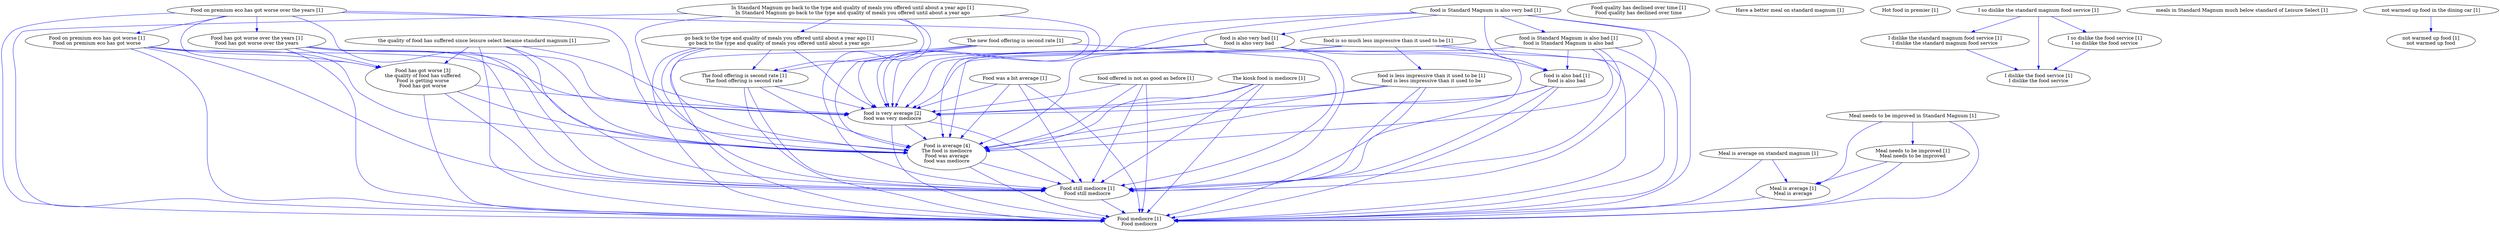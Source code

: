 digraph collapsedGraph {
"Food has got worse [3]\nthe quality of food has suffered\nFood is getting worse\nFood has got worse""Food is average [4]\nThe food is mediocre\nFood was average\nfood was mediocre""food is very average [2]\nfood was very mediocre""Food still mediocre [1]\nFood still mediocre""Food mediocre [1]\nFood mediocre""Food quality has declined over time [1]\nFood quality has declined over time""Food on premium eco has got worse over the years [1]""Food on premium eco has got worse [1]\nFood on premium eco has got worse""Food has got worse over the years [1]\nFood has got worse over the years""Food was a bit average [1]""Have a better meal on standard magnum [1]""Hot food in premier [1]""I so dislike the standard magnum food service [1]""I dislike the standard magnum food service [1]\nI dislike the standard magnum food service""I dislike the food service [1]\nI dislike the food service""I so dislike the food service [1]\nI so dislike the food service""In Standard Magnum go back to the type and quality of meals you offered until about a year ago [1]\nIn Standard Magnum go back to the type and quality of meals you offered until about a year ago""go back to the type and quality of meals you offered until about a year ago [1]\ngo back to the type and quality of meals you offered until about a year ago""Meal is average on standard magnum [1]""Meal is average [1]\nMeal is average""Meal needs to be improved in Standard Magnum [1]""Meal needs to be improved [1]\nMeal needs to be improved""The kiosk food is mediocre [1]""The new food offering is second rate [1]""The food offering is second rate [1]\nThe food offering is second rate""food is Standard Magnum is also very bad [1]""food is Standard Magnum is also bad [1]\nfood is Standard Magnum is also bad""food is also bad [1]\nfood is also bad""food is also very bad [1]\nfood is also very bad""food is so much less impressive than it used to be [1]""food is less impressive than it used to be [1]\nfood is less impressive than it used to be""food offered is not as good as before [1]""meals in Standard Magnum much below standard of Leisure Select [1]""not warmed up food in the dining car [1]""not warmed up food [1]\nnot warmed up food""the quality of food has suffered since leisure select became standard magnum [1]""food is Standard Magnum is also very bad [1]" -> "Food still mediocre [1]\nFood still mediocre" [color=blue]
"Food has got worse [3]\nthe quality of food has suffered\nFood is getting worse\nFood has got worse" -> "Food is average [4]\nThe food is mediocre\nFood was average\nfood was mediocre" [color=blue]
"food is Standard Magnum is also very bad [1]" -> "Food mediocre [1]\nFood mediocre" [color=blue]
"food is Standard Magnum is also very bad [1]" -> "Food is average [4]\nThe food is mediocre\nFood was average\nfood was mediocre" [color=blue]
"the quality of food has suffered since leisure select became standard magnum [1]" -> "Food is average [4]\nThe food is mediocre\nFood was average\nfood was mediocre" [color=blue]
"food is Standard Magnum is also bad [1]\nfood is Standard Magnum is also bad" -> "food is very average [2]\nfood was very mediocre" [color=blue]
"Meal needs to be improved [1]\nMeal needs to be improved" -> "Food mediocre [1]\nFood mediocre" [color=blue]
"Food has got worse [3]\nthe quality of food has suffered\nFood is getting worse\nFood has got worse" -> "Food mediocre [1]\nFood mediocre" [color=blue]
"Food has got worse [3]\nthe quality of food has suffered\nFood is getting worse\nFood has got worse" -> "Food still mediocre [1]\nFood still mediocre" [color=blue]
"Food is average [4]\nThe food is mediocre\nFood was average\nfood was mediocre" -> "Food still mediocre [1]\nFood still mediocre" [color=blue]
"food is Standard Magnum is also very bad [1]" -> "food is very average [2]\nfood was very mediocre" [color=blue]
"the quality of food has suffered since leisure select became standard magnum [1]" -> "Food mediocre [1]\nFood mediocre" [color=blue]
"the quality of food has suffered since leisure select became standard magnum [1]" -> "Food has got worse [3]\nthe quality of food has suffered\nFood is getting worse\nFood has got worse" [color=blue]
"the quality of food has suffered since leisure select became standard magnum [1]" -> "Food still mediocre [1]\nFood still mediocre" [color=blue]
"food is also bad [1]\nfood is also bad" -> "Food is average [4]\nThe food is mediocre\nFood was average\nfood was mediocre" [color=blue]
"food is very average [2]\nfood was very mediocre" -> "Food is average [4]\nThe food is mediocre\nFood was average\nfood was mediocre" [color=blue]
"food is very average [2]\nfood was very mediocre" -> "Food mediocre [1]\nFood mediocre" [color=blue]
"go back to the type and quality of meals you offered until about a year ago [1]\ngo back to the type and quality of meals you offered until about a year ago" -> "Food is average [4]\nThe food is mediocre\nFood was average\nfood was mediocre" [color=blue]
"The food offering is second rate [1]\nThe food offering is second rate" -> "Food mediocre [1]\nFood mediocre" [color=blue]
"The food offering is second rate [1]\nThe food offering is second rate" -> "Food is average [4]\nThe food is mediocre\nFood was average\nfood was mediocre" [color=blue]
"food is very average [2]\nfood was very mediocre" -> "Food still mediocre [1]\nFood still mediocre" [color=blue]
"Meal needs to be improved in Standard Magnum [1]" -> "Food mediocre [1]\nFood mediocre" [color=blue]
"The food offering is second rate [1]\nThe food offering is second rate" -> "Food still mediocre [1]\nFood still mediocre" [color=blue]
"food is also bad [1]\nfood is also bad" -> "Food mediocre [1]\nFood mediocre" [color=blue]
"food is also bad [1]\nfood is also bad" -> "food is very average [2]\nfood was very mediocre" [color=blue]
"Meal is average on standard magnum [1]" -> "Food mediocre [1]\nFood mediocre" [color=blue]
"Meal needs to be improved [1]\nMeal needs to be improved" -> "Meal is average [1]\nMeal is average" [color=blue]
"food is also bad [1]\nfood is also bad" -> "Food still mediocre [1]\nFood still mediocre" [color=blue]
"food is so much less impressive than it used to be [1]" -> "food is very average [2]\nfood was very mediocre" [color=blue]
"Meal needs to be improved in Standard Magnum [1]" -> "Meal is average [1]\nMeal is average" [color=blue]
"In Standard Magnum go back to the type and quality of meals you offered until about a year ago [1]\nIn Standard Magnum go back to the type and quality of meals you offered until about a year ago" -> "Food still mediocre [1]\nFood still mediocre" [color=blue]
"In Standard Magnum go back to the type and quality of meals you offered until about a year ago [1]\nIn Standard Magnum go back to the type and quality of meals you offered until about a year ago" -> "Food is average [4]\nThe food is mediocre\nFood was average\nfood was mediocre" [color=blue]
"In Standard Magnum go back to the type and quality of meals you offered until about a year ago [1]\nIn Standard Magnum go back to the type and quality of meals you offered until about a year ago" -> "Food mediocre [1]\nFood mediocre" [color=blue]
"Food has got worse [3]\nthe quality of food has suffered\nFood is getting worse\nFood has got worse" -> "food is very average [2]\nfood was very mediocre" [color=blue]
"food is also very bad [1]\nfood is also very bad" -> "food is very average [2]\nfood was very mediocre" [color=blue]
"Food on premium eco has got worse over the years [1]" -> "Food is average [4]\nThe food is mediocre\nFood was average\nfood was mediocre" [color=blue]
"Food was a bit average [1]" -> "food is very average [2]\nfood was very mediocre" [color=blue]
"go back to the type and quality of meals you offered until about a year ago [1]\ngo back to the type and quality of meals you offered until about a year ago" -> "Food still mediocre [1]\nFood still mediocre" [color=blue]
"Food on premium eco has got worse over the years [1]" -> "Food mediocre [1]\nFood mediocre" [color=blue]
"The new food offering is second rate [1]" -> "Food mediocre [1]\nFood mediocre" [color=blue]
"Food on premium eco has got worse over the years [1]" -> "Food still mediocre [1]\nFood still mediocre" [color=blue]
"The new food offering is second rate [1]" -> "Food still mediocre [1]\nFood still mediocre" [color=blue]
"go back to the type and quality of meals you offered until about a year ago [1]\ngo back to the type and quality of meals you offered until about a year ago" -> "Food mediocre [1]\nFood mediocre" [color=blue]
"The new food offering is second rate [1]" -> "Food is average [4]\nThe food is mediocre\nFood was average\nfood was mediocre" [color=blue]
"The food offering is second rate [1]\nThe food offering is second rate" -> "food is very average [2]\nfood was very mediocre" [color=blue]
"Meal is average [1]\nMeal is average" -> "Food mediocre [1]\nFood mediocre" [color=blue]
"Food on premium eco has got worse [1]\nFood on premium eco has got worse" -> "Food is average [4]\nThe food is mediocre\nFood was average\nfood was mediocre" [color=blue]
"The kiosk food is mediocre [1]" -> "food is very average [2]\nfood was very mediocre" [color=blue]
"food is Standard Magnum is also bad [1]\nfood is Standard Magnum is also bad" -> "Food mediocre [1]\nFood mediocre" [color=blue]
"food is Standard Magnum is also bad [1]\nfood is Standard Magnum is also bad" -> "Food is average [4]\nThe food is mediocre\nFood was average\nfood was mediocre" [color=blue]
"food is Standard Magnum is also bad [1]\nfood is Standard Magnum is also bad" -> "Food still mediocre [1]\nFood still mediocre" [color=blue]
"Food has got worse over the years [1]\nFood has got worse over the years" -> "Food mediocre [1]\nFood mediocre" [color=blue]
"Food has got worse over the years [1]\nFood has got worse over the years" -> "Food is average [4]\nThe food is mediocre\nFood was average\nfood was mediocre" [color=blue]
"Food on premium eco has got worse [1]\nFood on premium eco has got worse" -> "Food still mediocre [1]\nFood still mediocre" [color=blue]
"Food has got worse over the years [1]\nFood has got worse over the years" -> "Food still mediocre [1]\nFood still mediocre" [color=blue]
"Food on premium eco has got worse [1]\nFood on premium eco has got worse" -> "Food mediocre [1]\nFood mediocre" [color=blue]
"Food on premium eco has got worse [1]\nFood on premium eco has got worse" -> "Food has got worse [3]\nthe quality of food has suffered\nFood is getting worse\nFood has got worse" [color=blue]
"Food on premium eco has got worse [1]\nFood on premium eco has got worse" -> "food is very average [2]\nfood was very mediocre" [color=blue]
"go back to the type and quality of meals you offered until about a year ago [1]\ngo back to the type and quality of meals you offered until about a year ago" -> "The food offering is second rate [1]\nThe food offering is second rate" [color=blue]
"go back to the type and quality of meals you offered until about a year ago [1]\ngo back to the type and quality of meals you offered until about a year ago" -> "food is very average [2]\nfood was very mediocre" [color=blue]
"The new food offering is second rate [1]" -> "food is very average [2]\nfood was very mediocre" [color=blue]
"food is so much less impressive than it used to be [1]" -> "Food still mediocre [1]\nFood still mediocre" [color=blue]
"food is so much less impressive than it used to be [1]" -> "Food mediocre [1]\nFood mediocre" [color=blue]
"food is so much less impressive than it used to be [1]" -> "Food is average [4]\nThe food is mediocre\nFood was average\nfood was mediocre" [color=blue]
"Food was a bit average [1]" -> "Food is average [4]\nThe food is mediocre\nFood was average\nfood was mediocre" [color=blue]
"Food was a bit average [1]" -> "Food mediocre [1]\nFood mediocre" [color=blue]
"food offered is not as good as before [1]" -> "Food still mediocre [1]\nFood still mediocre" [color=blue]
"food offered is not as good as before [1]" -> "Food mediocre [1]\nFood mediocre" [color=blue]
"Food was a bit average [1]" -> "Food still mediocre [1]\nFood still mediocre" [color=blue]
"food offered is not as good as before [1]" -> "Food is average [4]\nThe food is mediocre\nFood was average\nfood was mediocre" [color=blue]
"Food on premium eco has got worse over the years [1]" -> "Food has got worse [3]\nthe quality of food has suffered\nFood is getting worse\nFood has got worse" [color=blue]
"Food on premium eco has got worse over the years [1]" -> "food is very average [2]\nfood was very mediocre" [color=blue]
"Food is average [4]\nThe food is mediocre\nFood was average\nfood was mediocre" -> "Food mediocre [1]\nFood mediocre" [color=blue]
"food is also very bad [1]\nfood is also very bad" -> "Food is average [4]\nThe food is mediocre\nFood was average\nfood was mediocre" [color=blue]
"food is also very bad [1]\nfood is also very bad" -> "Food still mediocre [1]\nFood still mediocre" [color=blue]
"food is also very bad [1]\nfood is also very bad" -> "Food mediocre [1]\nFood mediocre" [color=blue]
"food is less impressive than it used to be [1]\nfood is less impressive than it used to be" -> "Food mediocre [1]\nFood mediocre" [color=blue]
"food is less impressive than it used to be [1]\nfood is less impressive than it used to be" -> "Food still mediocre [1]\nFood still mediocre" [color=blue]
"food is less impressive than it used to be [1]\nfood is less impressive than it used to be" -> "Food is average [4]\nThe food is mediocre\nFood was average\nfood was mediocre" [color=blue]
"food is less impressive than it used to be [1]\nfood is less impressive than it used to be" -> "food is very average [2]\nfood was very mediocre" [color=blue]
"the quality of food has suffered since leisure select became standard magnum [1]" -> "food is very average [2]\nfood was very mediocre" [color=blue]
"The kiosk food is mediocre [1]" -> "Food is average [4]\nThe food is mediocre\nFood was average\nfood was mediocre" [color=blue]
"In Standard Magnum go back to the type and quality of meals you offered until about a year ago [1]\nIn Standard Magnum go back to the type and quality of meals you offered until about a year ago" -> "The food offering is second rate [1]\nThe food offering is second rate" [color=blue]
"In Standard Magnum go back to the type and quality of meals you offered until about a year ago [1]\nIn Standard Magnum go back to the type and quality of meals you offered until about a year ago" -> "food is very average [2]\nfood was very mediocre" [color=blue]
"The kiosk food is mediocre [1]" -> "Food mediocre [1]\nFood mediocre" [color=blue]
"The kiosk food is mediocre [1]" -> "Food still mediocre [1]\nFood still mediocre" [color=blue]
"food offered is not as good as before [1]" -> "food is very average [2]\nfood was very mediocre" [color=blue]
"Food has got worse over the years [1]\nFood has got worse over the years" -> "Food has got worse [3]\nthe quality of food has suffered\nFood is getting worse\nFood has got worse" [color=blue]
"Food has got worse over the years [1]\nFood has got worse over the years" -> "food is very average [2]\nfood was very mediocre" [color=blue]
"Food still mediocre [1]\nFood still mediocre" -> "Food mediocre [1]\nFood mediocre" [color=blue]
"Food on premium eco has got worse over the years [1]" -> "Food on premium eco has got worse [1]\nFood on premium eco has got worse" [color=blue]
"Food on premium eco has got worse over the years [1]" -> "Food has got worse over the years [1]\nFood has got worse over the years" [color=blue]
"I so dislike the standard magnum food service [1]" -> "I dislike the standard magnum food service [1]\nI dislike the standard magnum food service" [color=blue]
"I dislike the standard magnum food service [1]\nI dislike the standard magnum food service" -> "I dislike the food service [1]\nI dislike the food service" [color=blue]
"I so dislike the standard magnum food service [1]" -> "I so dislike the food service [1]\nI so dislike the food service" [color=blue]
"I so dislike the food service [1]\nI so dislike the food service" -> "I dislike the food service [1]\nI dislike the food service" [color=blue]
"I so dislike the standard magnum food service [1]" -> "I dislike the food service [1]\nI dislike the food service" [color=blue]
"In Standard Magnum go back to the type and quality of meals you offered until about a year ago [1]\nIn Standard Magnum go back to the type and quality of meals you offered until about a year ago" -> "go back to the type and quality of meals you offered until about a year ago [1]\ngo back to the type and quality of meals you offered until about a year ago" [color=blue]
"Meal is average on standard magnum [1]" -> "Meal is average [1]\nMeal is average" [color=blue]
"Meal needs to be improved in Standard Magnum [1]" -> "Meal needs to be improved [1]\nMeal needs to be improved" [color=blue]
"The new food offering is second rate [1]" -> "The food offering is second rate [1]\nThe food offering is second rate" [color=blue]
"food is Standard Magnum is also very bad [1]" -> "food is Standard Magnum is also bad [1]\nfood is Standard Magnum is also bad" [color=blue]
"food is Standard Magnum is also bad [1]\nfood is Standard Magnum is also bad" -> "food is also bad [1]\nfood is also bad" [color=blue]
"food is Standard Magnum is also very bad [1]" -> "food is also very bad [1]\nfood is also very bad" [color=blue]
"food is also very bad [1]\nfood is also very bad" -> "food is also bad [1]\nfood is also bad" [color=blue]
"food is Standard Magnum is also very bad [1]" -> "food is also bad [1]\nfood is also bad" [color=blue]
"food is so much less impressive than it used to be [1]" -> "food is less impressive than it used to be [1]\nfood is less impressive than it used to be" [color=blue]
"not warmed up food in the dining car [1]" -> "not warmed up food [1]\nnot warmed up food" [color=blue]
}